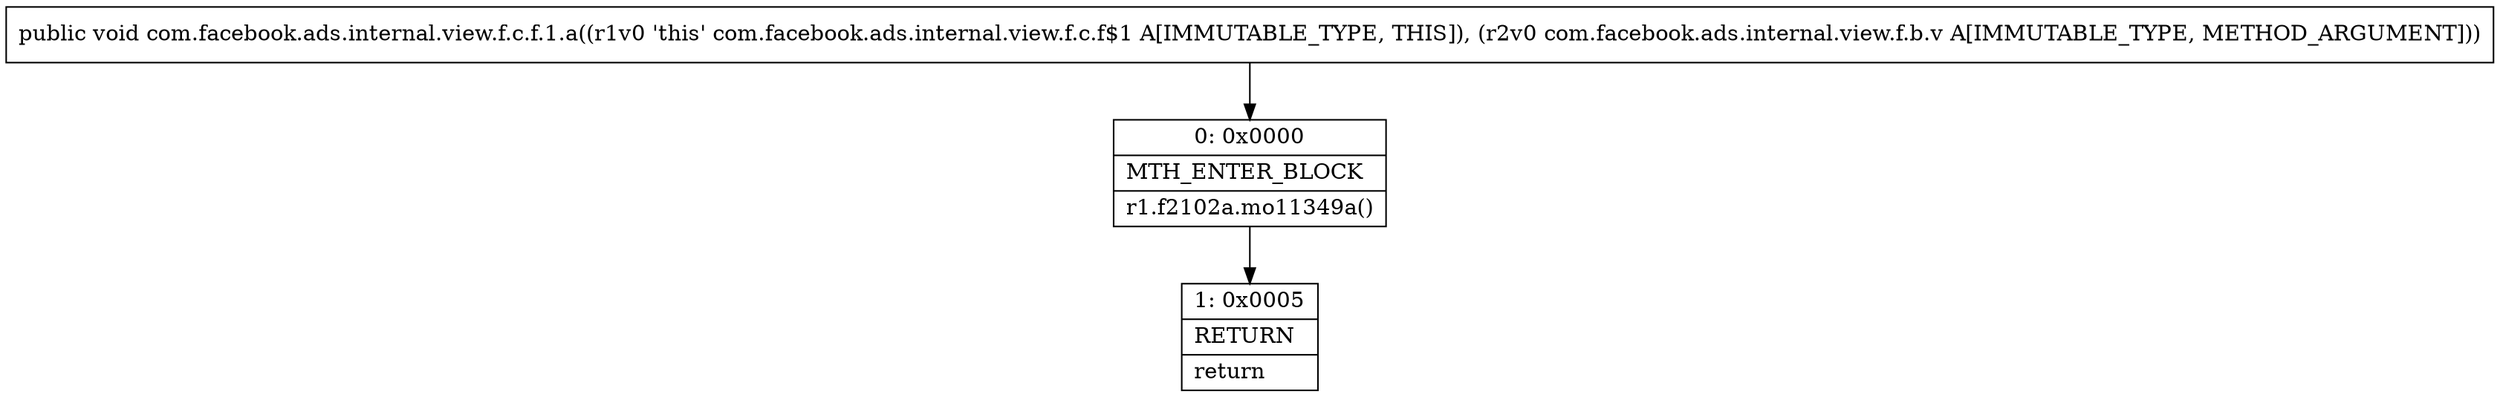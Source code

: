 digraph "CFG forcom.facebook.ads.internal.view.f.c.f.1.a(Lcom\/facebook\/ads\/internal\/view\/f\/b\/v;)V" {
Node_0 [shape=record,label="{0\:\ 0x0000|MTH_ENTER_BLOCK\l|r1.f2102a.mo11349a()\l}"];
Node_1 [shape=record,label="{1\:\ 0x0005|RETURN\l|return\l}"];
MethodNode[shape=record,label="{public void com.facebook.ads.internal.view.f.c.f.1.a((r1v0 'this' com.facebook.ads.internal.view.f.c.f$1 A[IMMUTABLE_TYPE, THIS]), (r2v0 com.facebook.ads.internal.view.f.b.v A[IMMUTABLE_TYPE, METHOD_ARGUMENT])) }"];
MethodNode -> Node_0;
Node_0 -> Node_1;
}

